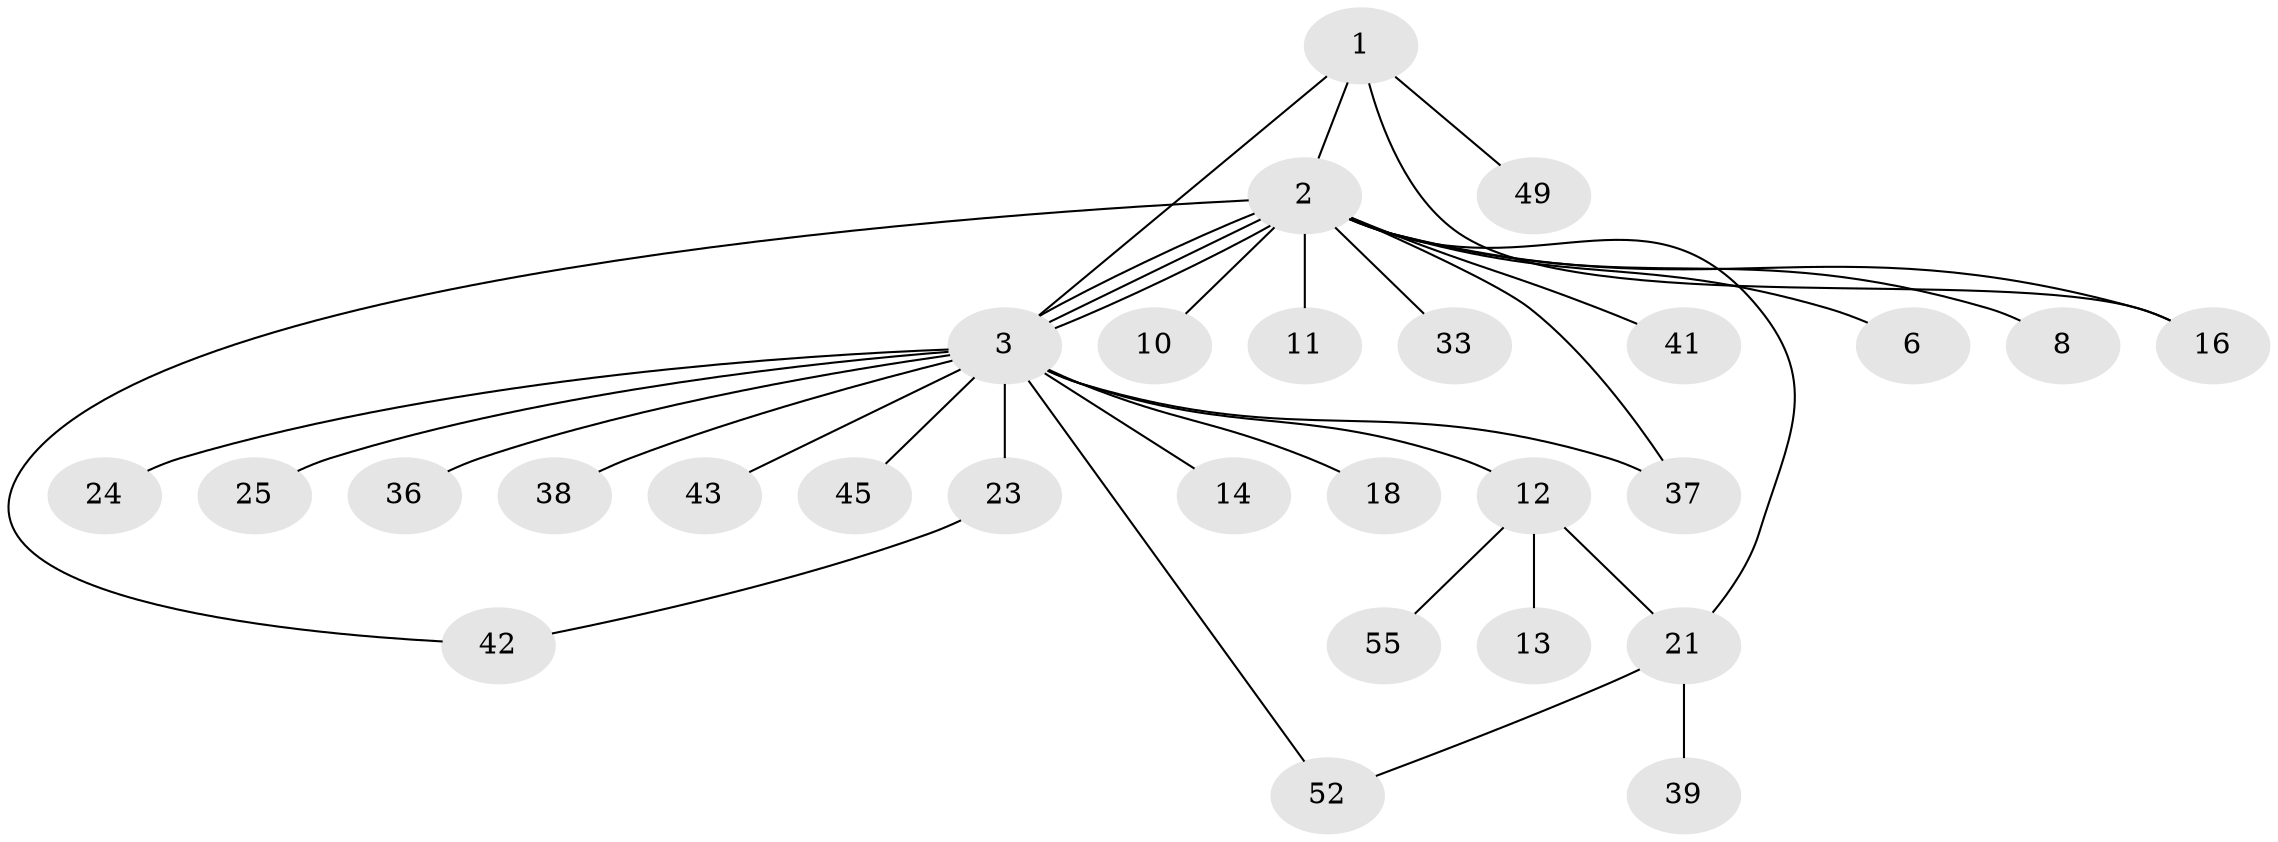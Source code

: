 // original degree distribution, {3: 0.07142857142857142, 20: 0.017857142857142856, 13: 0.017857142857142856, 8: 0.03571428571428571, 1: 0.5892857142857143, 2: 0.19642857142857142, 4: 0.07142857142857142}
// Generated by graph-tools (version 1.1) at 2025/14/03/09/25 04:14:34]
// undirected, 28 vertices, 35 edges
graph export_dot {
graph [start="1"]
  node [color=gray90,style=filled];
  1 [super="+9+40"];
  2 [super="+7+53+30+54+31+22"];
  3 [super="+32+56+35+19+4+50"];
  6;
  8;
  10;
  11;
  12;
  13;
  14;
  16 [super="+29+47"];
  18;
  21 [super="+34+44+26"];
  23;
  24;
  25;
  33;
  36;
  37;
  38;
  39;
  41;
  42 [super="+48"];
  43;
  45;
  49;
  52;
  55;
  1 -- 2;
  1 -- 16;
  1 -- 3;
  1 -- 49;
  2 -- 3 [weight=3];
  2 -- 3;
  2 -- 3;
  2 -- 6;
  2 -- 8;
  2 -- 10;
  2 -- 11;
  2 -- 16;
  2 -- 37;
  2 -- 41;
  2 -- 42;
  2 -- 21;
  2 -- 33;
  3 -- 12;
  3 -- 24;
  3 -- 36;
  3 -- 37;
  3 -- 38;
  3 -- 43;
  3 -- 45;
  3 -- 14;
  3 -- 18;
  3 -- 52;
  3 -- 23;
  3 -- 25;
  12 -- 13;
  12 -- 21;
  12 -- 55;
  21 -- 39;
  21 -- 52;
  23 -- 42;
}
